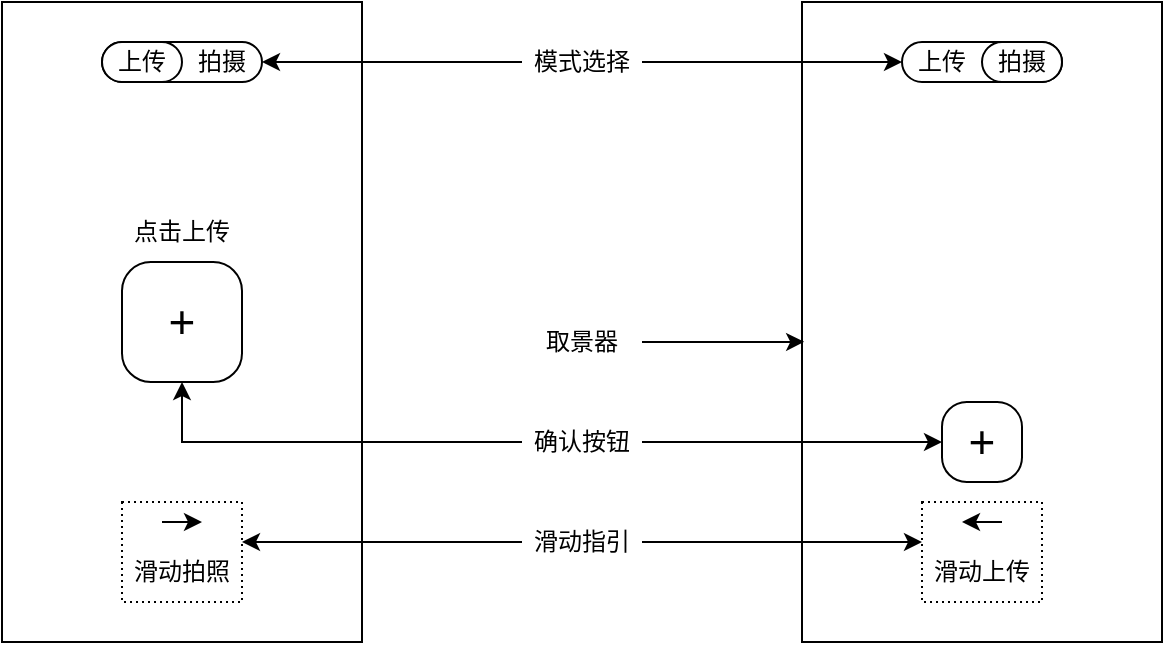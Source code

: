 <mxfile version="26.1.1">
  <diagram name="第 1 页" id="nYHURrJuxFevp5peIyZQ">
    <mxGraphModel dx="756" dy="683" grid="1" gridSize="10" guides="0" tooltips="1" connect="1" arrows="1" fold="1" page="1" pageScale="1" pageWidth="1169" pageHeight="827" math="0" shadow="0">
      <root>
        <mxCell id="0" />
        <mxCell id="1" parent="0" />
        <mxCell id="V62wCuiZ3eG2X8-wB2Tq-21" value="" style="group" vertex="1" connectable="0" parent="1">
          <mxGeometry x="460" y="40" width="180" height="320" as="geometry" />
        </mxCell>
        <mxCell id="V62wCuiZ3eG2X8-wB2Tq-9" value="" style="rounded=0;whiteSpace=wrap;html=1;fillColor=none;" vertex="1" parent="V62wCuiZ3eG2X8-wB2Tq-21">
          <mxGeometry width="180" height="320" as="geometry" />
        </mxCell>
        <mxCell id="V62wCuiZ3eG2X8-wB2Tq-10" value="+" style="rounded=1;whiteSpace=wrap;html=1;fillColor=none;fontSize=23;arcSize=31;" vertex="1" parent="V62wCuiZ3eG2X8-wB2Tq-21">
          <mxGeometry x="70" y="200" width="40" height="40" as="geometry" />
        </mxCell>
        <mxCell id="V62wCuiZ3eG2X8-wB2Tq-12" value="" style="rounded=1;whiteSpace=wrap;html=1;arcSize=50;" vertex="1" parent="V62wCuiZ3eG2X8-wB2Tq-21">
          <mxGeometry x="50" y="20" width="80" height="20" as="geometry" />
        </mxCell>
        <mxCell id="V62wCuiZ3eG2X8-wB2Tq-13" value="拍摄" style="rounded=1;whiteSpace=wrap;html=1;arcSize=50;" vertex="1" parent="V62wCuiZ3eG2X8-wB2Tq-21">
          <mxGeometry x="90" y="20" width="40" height="20" as="geometry" />
        </mxCell>
        <mxCell id="V62wCuiZ3eG2X8-wB2Tq-14" value="上传" style="text;html=1;align=center;verticalAlign=middle;whiteSpace=wrap;rounded=0;" vertex="1" parent="V62wCuiZ3eG2X8-wB2Tq-21">
          <mxGeometry x="50" y="20" width="40" height="20" as="geometry" />
        </mxCell>
        <mxCell id="V62wCuiZ3eG2X8-wB2Tq-15" value="滑动上传" style="text;html=1;align=center;verticalAlign=middle;whiteSpace=wrap;rounded=0;" vertex="1" parent="V62wCuiZ3eG2X8-wB2Tq-21">
          <mxGeometry x="60" y="270" width="60" height="30" as="geometry" />
        </mxCell>
        <mxCell id="V62wCuiZ3eG2X8-wB2Tq-16" value="" style="endArrow=classic;html=1;rounded=0;" edge="1" parent="V62wCuiZ3eG2X8-wB2Tq-21">
          <mxGeometry width="50" height="50" relative="1" as="geometry">
            <mxPoint x="100" y="260" as="sourcePoint" />
            <mxPoint x="80" y="260" as="targetPoint" />
          </mxGeometry>
        </mxCell>
        <mxCell id="V62wCuiZ3eG2X8-wB2Tq-33" value="" style="rounded=0;whiteSpace=wrap;html=1;fillColor=none;dashed=1;dashPattern=1 2;" vertex="1" parent="V62wCuiZ3eG2X8-wB2Tq-21">
          <mxGeometry x="60" y="250" width="60" height="50" as="geometry" />
        </mxCell>
        <mxCell id="V62wCuiZ3eG2X8-wB2Tq-22" value="" style="group" vertex="1" connectable="0" parent="1">
          <mxGeometry x="60" y="40" width="180" height="320" as="geometry" />
        </mxCell>
        <mxCell id="V62wCuiZ3eG2X8-wB2Tq-1" value="" style="rounded=0;whiteSpace=wrap;html=1;fillColor=none;" vertex="1" parent="V62wCuiZ3eG2X8-wB2Tq-22">
          <mxGeometry width="180" height="320" as="geometry" />
        </mxCell>
        <mxCell id="V62wCuiZ3eG2X8-wB2Tq-2" value="+" style="rounded=1;whiteSpace=wrap;html=1;fillColor=none;fontSize=23;arcSize=24;" vertex="1" parent="V62wCuiZ3eG2X8-wB2Tq-22">
          <mxGeometry x="60" y="130" width="60" height="60" as="geometry" />
        </mxCell>
        <mxCell id="V62wCuiZ3eG2X8-wB2Tq-3" value="点击上传" style="text;html=1;align=center;verticalAlign=middle;whiteSpace=wrap;rounded=0;" vertex="1" parent="V62wCuiZ3eG2X8-wB2Tq-22">
          <mxGeometry x="60" y="100" width="60" height="30" as="geometry" />
        </mxCell>
        <mxCell id="V62wCuiZ3eG2X8-wB2Tq-4" value="" style="rounded=1;whiteSpace=wrap;html=1;arcSize=50;" vertex="1" parent="V62wCuiZ3eG2X8-wB2Tq-22">
          <mxGeometry x="50" y="20" width="80" height="20" as="geometry" />
        </mxCell>
        <mxCell id="V62wCuiZ3eG2X8-wB2Tq-5" value="上传" style="rounded=1;whiteSpace=wrap;html=1;arcSize=50;" vertex="1" parent="V62wCuiZ3eG2X8-wB2Tq-22">
          <mxGeometry x="50" y="20" width="40" height="20" as="geometry" />
        </mxCell>
        <mxCell id="V62wCuiZ3eG2X8-wB2Tq-6" value="拍摄" style="text;html=1;align=center;verticalAlign=middle;whiteSpace=wrap;rounded=0;" vertex="1" parent="V62wCuiZ3eG2X8-wB2Tq-22">
          <mxGeometry x="90" y="20" width="40" height="20" as="geometry" />
        </mxCell>
        <mxCell id="V62wCuiZ3eG2X8-wB2Tq-7" value="滑动拍照" style="text;html=1;align=center;verticalAlign=middle;whiteSpace=wrap;rounded=0;" vertex="1" parent="V62wCuiZ3eG2X8-wB2Tq-22">
          <mxGeometry x="60" y="270" width="60" height="30" as="geometry" />
        </mxCell>
        <mxCell id="V62wCuiZ3eG2X8-wB2Tq-8" value="" style="endArrow=classic;html=1;rounded=0;" edge="1" parent="V62wCuiZ3eG2X8-wB2Tq-22">
          <mxGeometry width="50" height="50" relative="1" as="geometry">
            <mxPoint x="80" y="260" as="sourcePoint" />
            <mxPoint x="100" y="260" as="targetPoint" />
          </mxGeometry>
        </mxCell>
        <mxCell id="V62wCuiZ3eG2X8-wB2Tq-32" value="" style="rounded=0;whiteSpace=wrap;html=1;fillColor=none;dashed=1;dashPattern=1 2;" vertex="1" parent="V62wCuiZ3eG2X8-wB2Tq-22">
          <mxGeometry x="60" y="250" width="60" height="50" as="geometry" />
        </mxCell>
        <mxCell id="V62wCuiZ3eG2X8-wB2Tq-23" value="" style="endArrow=none;html=1;rounded=0;entryX=0;entryY=0.5;entryDx=0;entryDy=0;exitX=1;exitY=0.5;exitDx=0;exitDy=0;startArrow=classic;startFill=1;" edge="1" parent="1" source="V62wCuiZ3eG2X8-wB2Tq-6" target="V62wCuiZ3eG2X8-wB2Tq-24">
          <mxGeometry width="50" height="50" relative="1" as="geometry">
            <mxPoint x="210" y="70" as="sourcePoint" />
            <mxPoint x="260" y="70" as="targetPoint" />
          </mxGeometry>
        </mxCell>
        <mxCell id="V62wCuiZ3eG2X8-wB2Tq-27" style="edgeStyle=orthogonalEdgeStyle;rounded=0;orthogonalLoop=1;jettySize=auto;html=1;entryX=0;entryY=0.5;entryDx=0;entryDy=0;endArrow=classic;startFill=0;endFill=1;" edge="1" parent="1" source="V62wCuiZ3eG2X8-wB2Tq-24" target="V62wCuiZ3eG2X8-wB2Tq-14">
          <mxGeometry relative="1" as="geometry" />
        </mxCell>
        <mxCell id="V62wCuiZ3eG2X8-wB2Tq-24" value="模式选择" style="text;html=1;align=center;verticalAlign=middle;whiteSpace=wrap;rounded=0;" vertex="1" parent="1">
          <mxGeometry x="320" y="60" width="60" height="20" as="geometry" />
        </mxCell>
        <mxCell id="V62wCuiZ3eG2X8-wB2Tq-29" style="edgeStyle=orthogonalEdgeStyle;rounded=0;orthogonalLoop=1;jettySize=auto;html=1;" edge="1" parent="1" source="V62wCuiZ3eG2X8-wB2Tq-28" target="V62wCuiZ3eG2X8-wB2Tq-2">
          <mxGeometry relative="1" as="geometry" />
        </mxCell>
        <mxCell id="V62wCuiZ3eG2X8-wB2Tq-30" style="edgeStyle=orthogonalEdgeStyle;rounded=0;orthogonalLoop=1;jettySize=auto;html=1;" edge="1" parent="1" source="V62wCuiZ3eG2X8-wB2Tq-28" target="V62wCuiZ3eG2X8-wB2Tq-10">
          <mxGeometry relative="1" as="geometry" />
        </mxCell>
        <mxCell id="V62wCuiZ3eG2X8-wB2Tq-28" value="确认按钮" style="text;html=1;align=center;verticalAlign=middle;whiteSpace=wrap;rounded=0;" vertex="1" parent="1">
          <mxGeometry x="320" y="250" width="60" height="20" as="geometry" />
        </mxCell>
        <mxCell id="V62wCuiZ3eG2X8-wB2Tq-34" style="edgeStyle=orthogonalEdgeStyle;rounded=0;orthogonalLoop=1;jettySize=auto;html=1;" edge="1" parent="1" source="V62wCuiZ3eG2X8-wB2Tq-31" target="V62wCuiZ3eG2X8-wB2Tq-32">
          <mxGeometry relative="1" as="geometry">
            <Array as="points">
              <mxPoint x="220" y="310" />
              <mxPoint x="220" y="310" />
            </Array>
          </mxGeometry>
        </mxCell>
        <mxCell id="V62wCuiZ3eG2X8-wB2Tq-35" style="edgeStyle=orthogonalEdgeStyle;rounded=0;orthogonalLoop=1;jettySize=auto;html=1;" edge="1" parent="1" source="V62wCuiZ3eG2X8-wB2Tq-31" target="V62wCuiZ3eG2X8-wB2Tq-33">
          <mxGeometry relative="1" as="geometry">
            <Array as="points">
              <mxPoint x="540" y="310" />
              <mxPoint x="540" y="310" />
            </Array>
          </mxGeometry>
        </mxCell>
        <mxCell id="V62wCuiZ3eG2X8-wB2Tq-31" value="滑动指引" style="text;html=1;align=center;verticalAlign=middle;whiteSpace=wrap;rounded=0;" vertex="1" parent="1">
          <mxGeometry x="320" y="300" width="60" height="20" as="geometry" />
        </mxCell>
        <mxCell id="V62wCuiZ3eG2X8-wB2Tq-36" value="取景器" style="text;html=1;align=center;verticalAlign=middle;whiteSpace=wrap;rounded=0;" vertex="1" parent="1">
          <mxGeometry x="320" y="200" width="60" height="20" as="geometry" />
        </mxCell>
        <mxCell id="V62wCuiZ3eG2X8-wB2Tq-37" style="edgeStyle=orthogonalEdgeStyle;rounded=0;orthogonalLoop=1;jettySize=auto;html=1;entryX=0.006;entryY=0.531;entryDx=0;entryDy=0;entryPerimeter=0;" edge="1" parent="1" source="V62wCuiZ3eG2X8-wB2Tq-36" target="V62wCuiZ3eG2X8-wB2Tq-9">
          <mxGeometry relative="1" as="geometry">
            <mxPoint x="420" y="230" as="targetPoint" />
            <Array as="points">
              <mxPoint x="440" y="210" />
              <mxPoint x="440" y="210" />
            </Array>
          </mxGeometry>
        </mxCell>
      </root>
    </mxGraphModel>
  </diagram>
</mxfile>
